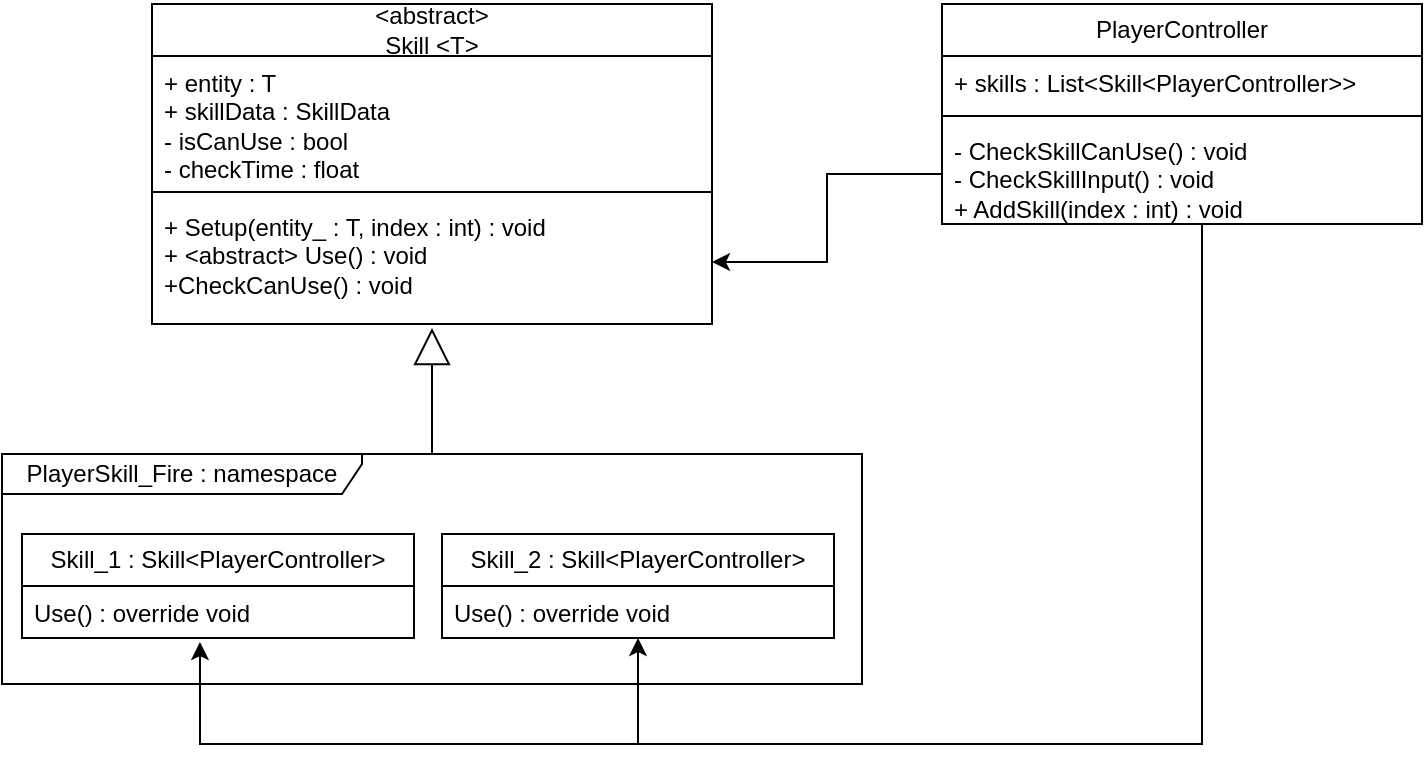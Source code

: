 <mxfile version="21.1.7" type="device">
  <diagram id="RHsUHc2ALIcolMmO9coP" name="페이지-1">
    <mxGraphModel dx="1434" dy="833" grid="1" gridSize="10" guides="1" tooltips="1" connect="1" arrows="1" fold="1" page="1" pageScale="1" pageWidth="827" pageHeight="1169" math="0" shadow="0">
      <root>
        <mxCell id="0" />
        <mxCell id="1" parent="0" />
        <mxCell id="7BY8Y9ch6SaYV2thTVY9-1" value="&amp;lt;abstract&amp;gt;&lt;br&gt;Skill &amp;lt;T&amp;gt;" style="swimlane;fontStyle=0;childLayout=stackLayout;horizontal=1;startSize=26;fillColor=none;horizontalStack=0;resizeParent=1;resizeParentMax=0;resizeLast=0;collapsible=1;marginBottom=0;whiteSpace=wrap;html=1;" vertex="1" parent="1">
          <mxGeometry x="135" y="200" width="280" height="160" as="geometry" />
        </mxCell>
        <mxCell id="7BY8Y9ch6SaYV2thTVY9-2" value="+ entity : T&lt;br&gt;+ skillData : SkillData&lt;br&gt;- isCanUse : bool&lt;br&gt;- checkTime : float" style="text;strokeColor=none;fillColor=none;align=left;verticalAlign=top;spacingLeft=4;spacingRight=4;overflow=hidden;rotatable=0;points=[[0,0.5],[1,0.5]];portConstraint=eastwest;whiteSpace=wrap;html=1;" vertex="1" parent="7BY8Y9ch6SaYV2thTVY9-1">
          <mxGeometry y="26" width="280" height="64" as="geometry" />
        </mxCell>
        <mxCell id="7BY8Y9ch6SaYV2thTVY9-5" value="" style="line;strokeWidth=1;fillColor=none;align=left;verticalAlign=middle;spacingTop=-1;spacingLeft=3;spacingRight=3;rotatable=0;labelPosition=right;points=[];portConstraint=eastwest;strokeColor=inherit;" vertex="1" parent="7BY8Y9ch6SaYV2thTVY9-1">
          <mxGeometry y="90" width="280" height="8" as="geometry" />
        </mxCell>
        <mxCell id="7BY8Y9ch6SaYV2thTVY9-4" value="+ Setup(entity_ : T, index : int) : void&lt;br&gt;+ &amp;lt;abstract&amp;gt; Use() : void&lt;br&gt;+CheckCanUse() : void" style="text;strokeColor=none;fillColor=none;align=left;verticalAlign=top;spacingLeft=4;spacingRight=4;overflow=hidden;rotatable=0;points=[[0,0.5],[1,0.5]];portConstraint=eastwest;whiteSpace=wrap;html=1;" vertex="1" parent="7BY8Y9ch6SaYV2thTVY9-1">
          <mxGeometry y="98" width="280" height="62" as="geometry" />
        </mxCell>
        <mxCell id="7BY8Y9ch6SaYV2thTVY9-7" value="PlayerSkill_Fire : namespace" style="shape=umlFrame;whiteSpace=wrap;html=1;pointerEvents=0;width=180;height=20;" vertex="1" parent="1">
          <mxGeometry x="60" y="425" width="430" height="115" as="geometry" />
        </mxCell>
        <mxCell id="7BY8Y9ch6SaYV2thTVY9-8" value="Skill_1 : Skill&amp;lt;PlayerController&amp;gt;" style="swimlane;fontStyle=0;childLayout=stackLayout;horizontal=1;startSize=26;fillColor=none;horizontalStack=0;resizeParent=1;resizeParentMax=0;resizeLast=0;collapsible=1;marginBottom=0;whiteSpace=wrap;html=1;" vertex="1" parent="1">
          <mxGeometry x="70" y="465" width="196" height="52" as="geometry" />
        </mxCell>
        <mxCell id="7BY8Y9ch6SaYV2thTVY9-9" value="Use() : override void" style="text;strokeColor=none;fillColor=none;align=left;verticalAlign=top;spacingLeft=4;spacingRight=4;overflow=hidden;rotatable=0;points=[[0,0.5],[1,0.5]];portConstraint=eastwest;whiteSpace=wrap;html=1;" vertex="1" parent="7BY8Y9ch6SaYV2thTVY9-8">
          <mxGeometry y="26" width="196" height="26" as="geometry" />
        </mxCell>
        <mxCell id="7BY8Y9ch6SaYV2thTVY9-12" value="Skill_2 : Skill&amp;lt;PlayerController&amp;gt;" style="swimlane;fontStyle=0;childLayout=stackLayout;horizontal=1;startSize=26;fillColor=none;horizontalStack=0;resizeParent=1;resizeParentMax=0;resizeLast=0;collapsible=1;marginBottom=0;whiteSpace=wrap;html=1;" vertex="1" parent="1">
          <mxGeometry x="280" y="465" width="196" height="52" as="geometry" />
        </mxCell>
        <mxCell id="7BY8Y9ch6SaYV2thTVY9-23" value="Use() : override void" style="text;strokeColor=none;fillColor=none;align=left;verticalAlign=top;spacingLeft=4;spacingRight=4;overflow=hidden;rotatable=0;points=[[0,0.5],[1,0.5]];portConstraint=eastwest;whiteSpace=wrap;html=1;" vertex="1" parent="7BY8Y9ch6SaYV2thTVY9-12">
          <mxGeometry y="26" width="196" height="26" as="geometry" />
        </mxCell>
        <mxCell id="7BY8Y9ch6SaYV2thTVY9-21" value="" style="endArrow=block;endSize=16;endFill=0;html=1;rounded=0;entryX=0.5;entryY=1.032;entryDx=0;entryDy=0;entryPerimeter=0;" edge="1" parent="1" source="7BY8Y9ch6SaYV2thTVY9-7" target="7BY8Y9ch6SaYV2thTVY9-4">
          <mxGeometry width="160" relative="1" as="geometry">
            <mxPoint x="420" y="410" as="sourcePoint" />
            <mxPoint x="580" y="410" as="targetPoint" />
          </mxGeometry>
        </mxCell>
        <mxCell id="7BY8Y9ch6SaYV2thTVY9-24" value="PlayerController" style="swimlane;fontStyle=0;childLayout=stackLayout;horizontal=1;startSize=26;fillColor=none;horizontalStack=0;resizeParent=1;resizeParentMax=0;resizeLast=0;collapsible=1;marginBottom=0;whiteSpace=wrap;html=1;" vertex="1" parent="1">
          <mxGeometry x="530" y="200" width="240" height="110" as="geometry" />
        </mxCell>
        <mxCell id="7BY8Y9ch6SaYV2thTVY9-25" value="+ skills : List&amp;lt;Skill&amp;lt;PlayerController&amp;gt;&amp;gt;" style="text;strokeColor=none;fillColor=none;align=left;verticalAlign=top;spacingLeft=4;spacingRight=4;overflow=hidden;rotatable=0;points=[[0,0.5],[1,0.5]];portConstraint=eastwest;whiteSpace=wrap;html=1;" vertex="1" parent="7BY8Y9ch6SaYV2thTVY9-24">
          <mxGeometry y="26" width="240" height="26" as="geometry" />
        </mxCell>
        <mxCell id="7BY8Y9ch6SaYV2thTVY9-28" value="" style="line;strokeWidth=1;fillColor=none;align=left;verticalAlign=middle;spacingTop=-1;spacingLeft=3;spacingRight=3;rotatable=0;labelPosition=right;points=[];portConstraint=eastwest;strokeColor=inherit;" vertex="1" parent="7BY8Y9ch6SaYV2thTVY9-24">
          <mxGeometry y="52" width="240" height="8" as="geometry" />
        </mxCell>
        <mxCell id="7BY8Y9ch6SaYV2thTVY9-27" value="-&amp;nbsp;CheckSkillCanUse() : void&lt;br&gt;- CheckSkillInput() : void&lt;br&gt;+ AddSkill(index : int) : void" style="text;strokeColor=none;fillColor=none;align=left;verticalAlign=top;spacingLeft=4;spacingRight=4;overflow=hidden;rotatable=0;points=[[0,0.5],[1,0.5]];portConstraint=eastwest;whiteSpace=wrap;html=1;" vertex="1" parent="7BY8Y9ch6SaYV2thTVY9-24">
          <mxGeometry y="60" width="240" height="50" as="geometry" />
        </mxCell>
        <mxCell id="7BY8Y9ch6SaYV2thTVY9-29" style="edgeStyle=orthogonalEdgeStyle;rounded=0;orthogonalLoop=1;jettySize=auto;html=1;" edge="1" parent="1" source="7BY8Y9ch6SaYV2thTVY9-27" target="7BY8Y9ch6SaYV2thTVY9-23">
          <mxGeometry relative="1" as="geometry">
            <Array as="points">
              <mxPoint x="660" y="570" />
              <mxPoint x="378" y="570" />
            </Array>
          </mxGeometry>
        </mxCell>
        <mxCell id="7BY8Y9ch6SaYV2thTVY9-31" style="edgeStyle=orthogonalEdgeStyle;rounded=0;orthogonalLoop=1;jettySize=auto;html=1;entryX=0.454;entryY=1.077;entryDx=0;entryDy=0;entryPerimeter=0;" edge="1" parent="1" target="7BY8Y9ch6SaYV2thTVY9-9">
          <mxGeometry relative="1" as="geometry">
            <mxPoint x="660" y="360" as="sourcePoint" />
            <mxPoint x="160" y="600" as="targetPoint" />
            <Array as="points">
              <mxPoint x="660" y="570" />
              <mxPoint x="159" y="570" />
            </Array>
          </mxGeometry>
        </mxCell>
        <mxCell id="7BY8Y9ch6SaYV2thTVY9-32" style="edgeStyle=orthogonalEdgeStyle;rounded=0;orthogonalLoop=1;jettySize=auto;html=1;entryX=1;entryY=0.5;entryDx=0;entryDy=0;" edge="1" parent="1" source="7BY8Y9ch6SaYV2thTVY9-27" target="7BY8Y9ch6SaYV2thTVY9-4">
          <mxGeometry relative="1" as="geometry" />
        </mxCell>
      </root>
    </mxGraphModel>
  </diagram>
</mxfile>
